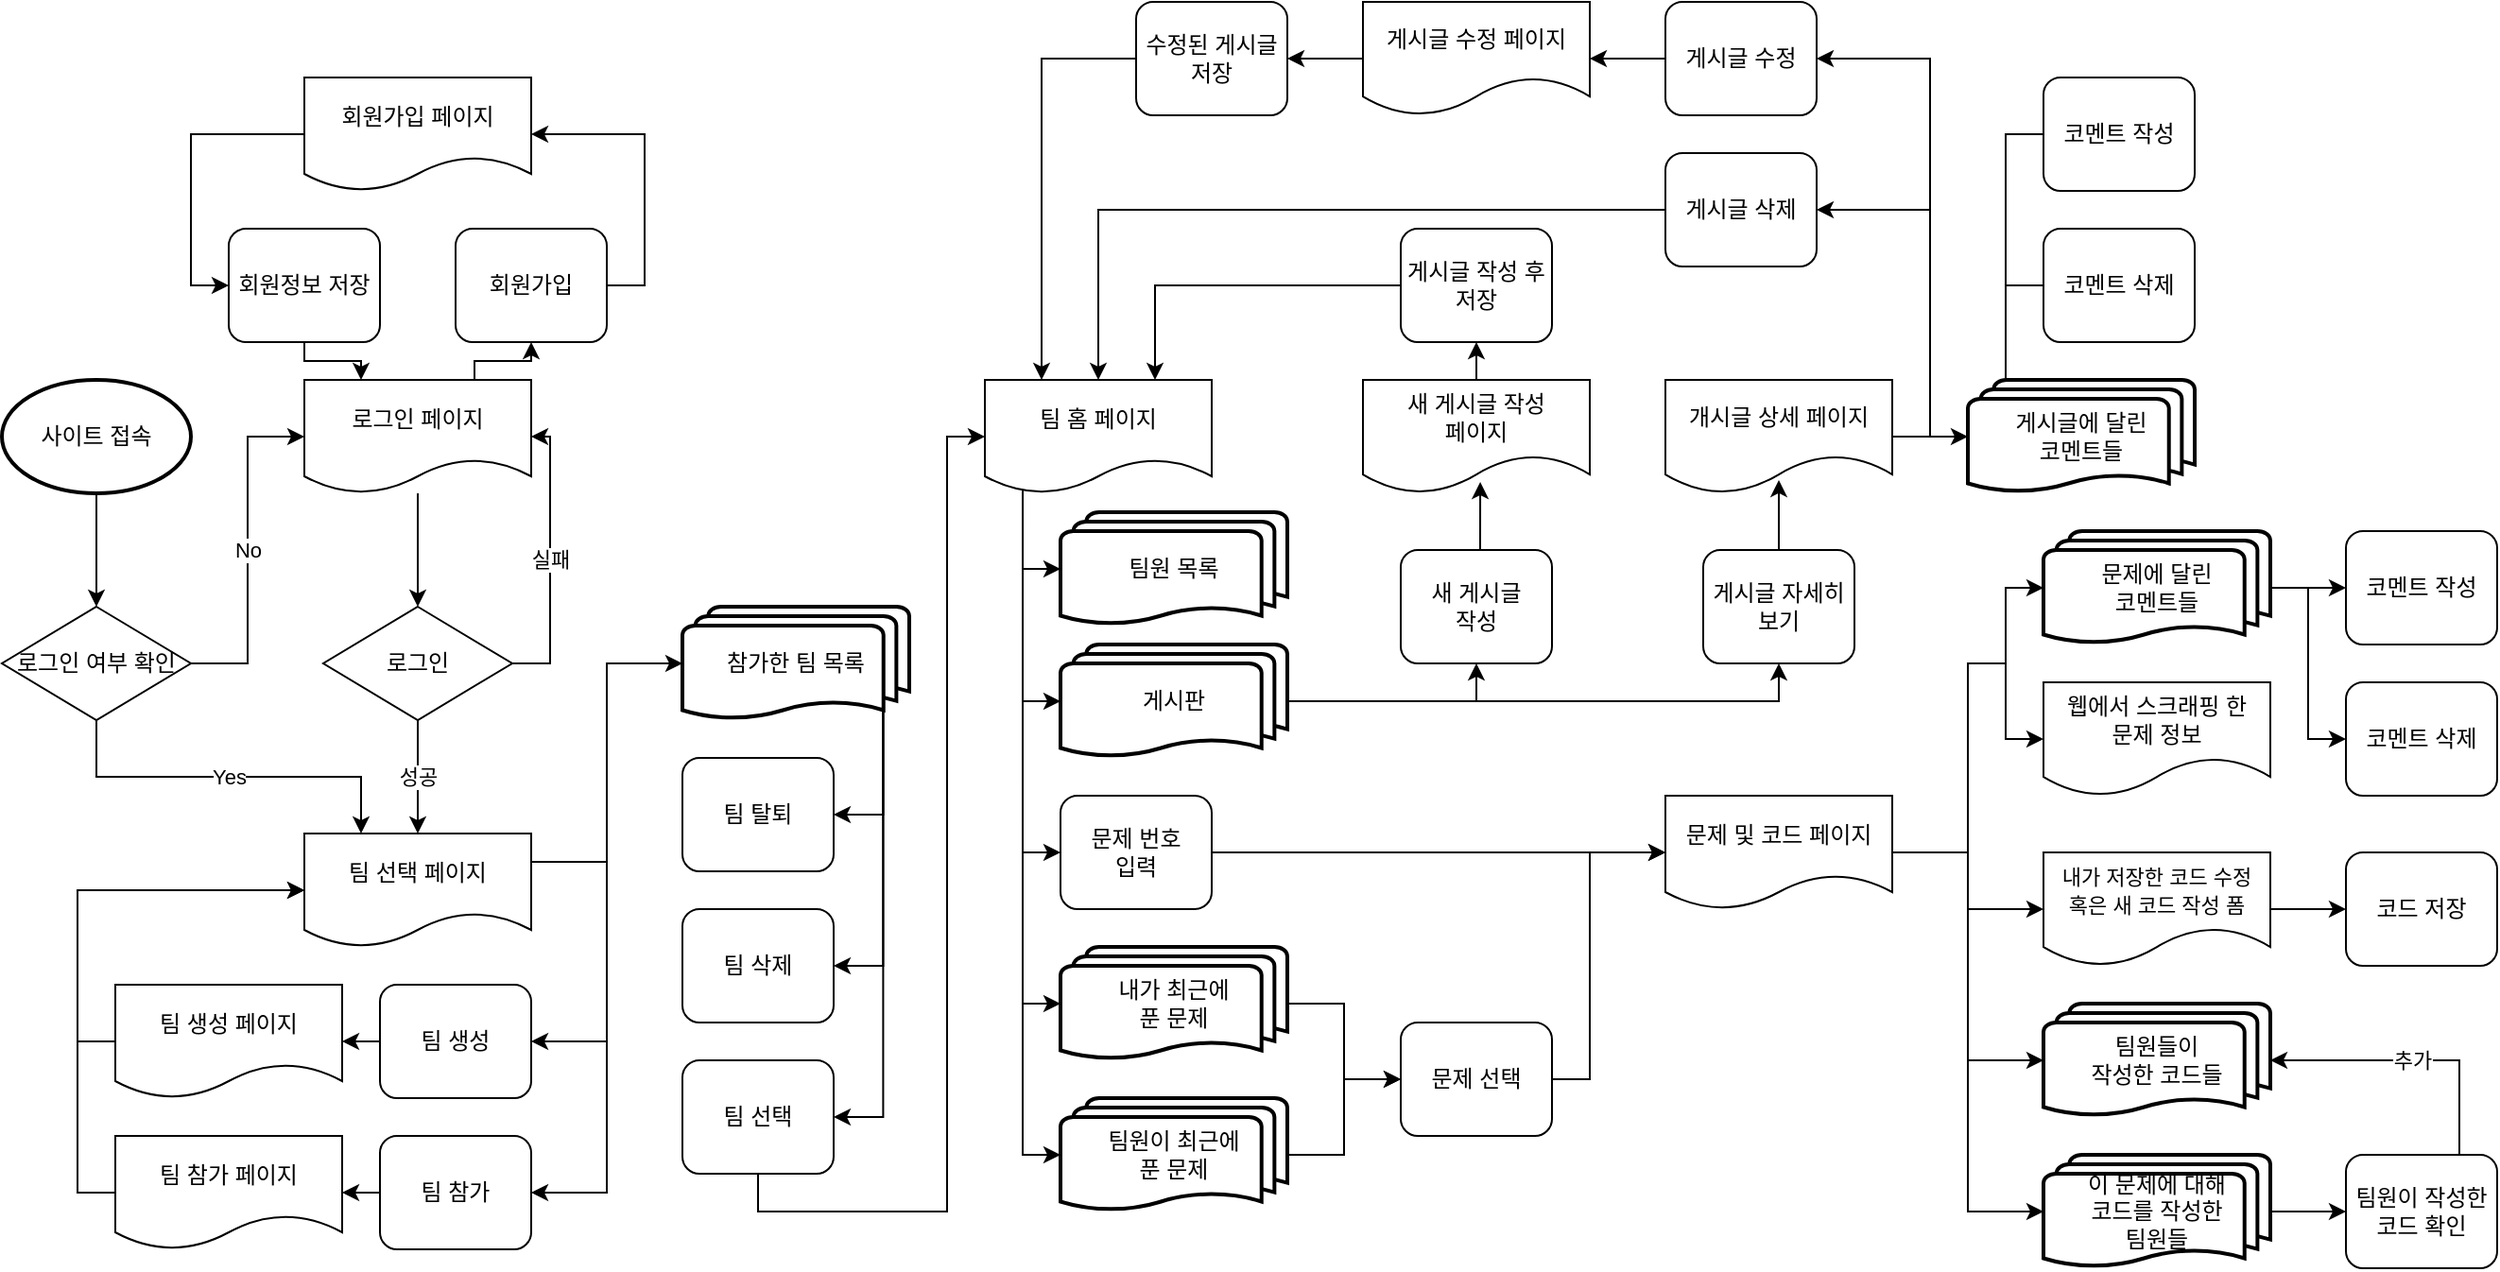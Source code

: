 <mxfile version="13.6.6" type="github">
  <diagram id="C5RBs43oDa-KdzZeNtuy" name="Page-1">
    <mxGraphModel dx="1951" dy="1170" grid="1" gridSize="10" guides="1" tooltips="1" connect="1" arrows="1" fold="1" page="1" pageScale="1" pageWidth="1654" pageHeight="2336" math="0" shadow="0">
      <root>
        <mxCell id="WIyWlLk6GJQsqaUBKTNV-0" />
        <mxCell id="WIyWlLk6GJQsqaUBKTNV-1" parent="WIyWlLk6GJQsqaUBKTNV-0" />
        <mxCell id="K8fyrSAq3BvqhwAzwWVH-3" style="edgeStyle=orthogonalEdgeStyle;rounded=0;orthogonalLoop=1;jettySize=auto;html=1;exitX=0.5;exitY=1;exitDx=0;exitDy=0;exitPerimeter=0;entryX=0.5;entryY=0;entryDx=0;entryDy=0;" edge="1" parent="WIyWlLk6GJQsqaUBKTNV-1" source="K8fyrSAq3BvqhwAzwWVH-0" target="K8fyrSAq3BvqhwAzwWVH-1">
          <mxGeometry relative="1" as="geometry" />
        </mxCell>
        <mxCell id="K8fyrSAq3BvqhwAzwWVH-0" value="사이트 접속" style="strokeWidth=2;html=1;shape=mxgraph.flowchart.start_1;whiteSpace=wrap;" vertex="1" parent="WIyWlLk6GJQsqaUBKTNV-1">
          <mxGeometry x="80" y="240" width="100" height="60" as="geometry" />
        </mxCell>
        <mxCell id="K8fyrSAq3BvqhwAzwWVH-5" value="No" style="edgeStyle=orthogonalEdgeStyle;rounded=0;orthogonalLoop=1;jettySize=auto;html=1;exitX=1;exitY=0.5;exitDx=0;exitDy=0;entryX=0;entryY=0.5;entryDx=0;entryDy=0;" edge="1" parent="WIyWlLk6GJQsqaUBKTNV-1" source="K8fyrSAq3BvqhwAzwWVH-1" target="K8fyrSAq3BvqhwAzwWVH-4">
          <mxGeometry relative="1" as="geometry" />
        </mxCell>
        <mxCell id="K8fyrSAq3BvqhwAzwWVH-11" value="Yes" style="edgeStyle=orthogonalEdgeStyle;rounded=0;orthogonalLoop=1;jettySize=auto;html=1;exitX=0.5;exitY=1;exitDx=0;exitDy=0;entryX=0.25;entryY=0;entryDx=0;entryDy=0;" edge="1" parent="WIyWlLk6GJQsqaUBKTNV-1" source="K8fyrSAq3BvqhwAzwWVH-1" target="K8fyrSAq3BvqhwAzwWVH-9">
          <mxGeometry relative="1" as="geometry" />
        </mxCell>
        <mxCell id="K8fyrSAq3BvqhwAzwWVH-1" value="로그인 여부 확인" style="rhombus;whiteSpace=wrap;html=1;" vertex="1" parent="WIyWlLk6GJQsqaUBKTNV-1">
          <mxGeometry x="80" y="360" width="100" height="60" as="geometry" />
        </mxCell>
        <mxCell id="K8fyrSAq3BvqhwAzwWVH-7" style="edgeStyle=orthogonalEdgeStyle;rounded=0;orthogonalLoop=1;jettySize=auto;html=1;entryX=0.5;entryY=0;entryDx=0;entryDy=0;" edge="1" parent="WIyWlLk6GJQsqaUBKTNV-1" source="K8fyrSAq3BvqhwAzwWVH-4" target="K8fyrSAq3BvqhwAzwWVH-6">
          <mxGeometry relative="1" as="geometry" />
        </mxCell>
        <mxCell id="K8fyrSAq3BvqhwAzwWVH-101" style="edgeStyle=orthogonalEdgeStyle;rounded=0;orthogonalLoop=1;jettySize=auto;html=1;exitX=0.75;exitY=0;exitDx=0;exitDy=0;entryX=0.5;entryY=1;entryDx=0;entryDy=0;" edge="1" parent="WIyWlLk6GJQsqaUBKTNV-1" source="K8fyrSAq3BvqhwAzwWVH-4" target="K8fyrSAq3BvqhwAzwWVH-99">
          <mxGeometry relative="1" as="geometry">
            <Array as="points">
              <mxPoint x="330" y="230" />
              <mxPoint x="360" y="230" />
            </Array>
          </mxGeometry>
        </mxCell>
        <mxCell id="K8fyrSAq3BvqhwAzwWVH-4" value="로그인 페이지" style="shape=document;whiteSpace=wrap;html=1;boundedLbl=1;" vertex="1" parent="WIyWlLk6GJQsqaUBKTNV-1">
          <mxGeometry x="240" y="240" width="120" height="60" as="geometry" />
        </mxCell>
        <mxCell id="K8fyrSAq3BvqhwAzwWVH-8" value="실패" style="edgeStyle=orthogonalEdgeStyle;rounded=0;orthogonalLoop=1;jettySize=auto;html=1;exitX=1;exitY=0.5;exitDx=0;exitDy=0;entryX=1;entryY=0.5;entryDx=0;entryDy=0;" edge="1" parent="WIyWlLk6GJQsqaUBKTNV-1" source="K8fyrSAq3BvqhwAzwWVH-6" target="K8fyrSAq3BvqhwAzwWVH-4">
          <mxGeometry relative="1" as="geometry" />
        </mxCell>
        <mxCell id="K8fyrSAq3BvqhwAzwWVH-10" value="성공" style="edgeStyle=orthogonalEdgeStyle;rounded=0;orthogonalLoop=1;jettySize=auto;html=1;exitX=0.5;exitY=1;exitDx=0;exitDy=0;entryX=0.5;entryY=0;entryDx=0;entryDy=0;" edge="1" parent="WIyWlLk6GJQsqaUBKTNV-1" source="K8fyrSAq3BvqhwAzwWVH-6" target="K8fyrSAq3BvqhwAzwWVH-9">
          <mxGeometry relative="1" as="geometry" />
        </mxCell>
        <mxCell id="K8fyrSAq3BvqhwAzwWVH-6" value="로그인" style="rhombus;whiteSpace=wrap;html=1;" vertex="1" parent="WIyWlLk6GJQsqaUBKTNV-1">
          <mxGeometry x="250" y="360" width="100" height="60" as="geometry" />
        </mxCell>
        <mxCell id="K8fyrSAq3BvqhwAzwWVH-14" style="edgeStyle=orthogonalEdgeStyle;rounded=0;orthogonalLoop=1;jettySize=auto;html=1;entryX=1;entryY=0.5;entryDx=0;entryDy=0;exitX=1;exitY=0.25;exitDx=0;exitDy=0;" edge="1" parent="WIyWlLk6GJQsqaUBKTNV-1" source="K8fyrSAq3BvqhwAzwWVH-9" target="K8fyrSAq3BvqhwAzwWVH-13">
          <mxGeometry relative="1" as="geometry">
            <Array as="points">
              <mxPoint x="400" y="495" />
              <mxPoint x="400" y="670" />
            </Array>
          </mxGeometry>
        </mxCell>
        <mxCell id="K8fyrSAq3BvqhwAzwWVH-15" style="edgeStyle=orthogonalEdgeStyle;rounded=0;orthogonalLoop=1;jettySize=auto;html=1;entryX=1;entryY=0.5;entryDx=0;entryDy=0;exitX=1;exitY=0.25;exitDx=0;exitDy=0;" edge="1" parent="WIyWlLk6GJQsqaUBKTNV-1" source="K8fyrSAq3BvqhwAzwWVH-9" target="K8fyrSAq3BvqhwAzwWVH-12">
          <mxGeometry relative="1" as="geometry">
            <Array as="points">
              <mxPoint x="400" y="495" />
              <mxPoint x="400" y="590" />
            </Array>
          </mxGeometry>
        </mxCell>
        <mxCell id="K8fyrSAq3BvqhwAzwWVH-27" style="edgeStyle=orthogonalEdgeStyle;rounded=0;orthogonalLoop=1;jettySize=auto;html=1;exitX=1;exitY=0.25;exitDx=0;exitDy=0;entryX=0;entryY=0.5;entryDx=0;entryDy=0;entryPerimeter=0;" edge="1" parent="WIyWlLk6GJQsqaUBKTNV-1" source="K8fyrSAq3BvqhwAzwWVH-9" target="K8fyrSAq3BvqhwAzwWVH-26">
          <mxGeometry relative="1" as="geometry" />
        </mxCell>
        <mxCell id="K8fyrSAq3BvqhwAzwWVH-9" value="팀 선택 페이지" style="shape=document;whiteSpace=wrap;html=1;boundedLbl=1;" vertex="1" parent="WIyWlLk6GJQsqaUBKTNV-1">
          <mxGeometry x="240" y="480" width="120" height="60" as="geometry" />
        </mxCell>
        <mxCell id="K8fyrSAq3BvqhwAzwWVH-22" style="edgeStyle=orthogonalEdgeStyle;rounded=0;orthogonalLoop=1;jettySize=auto;html=1;exitX=0;exitY=0.5;exitDx=0;exitDy=0;entryX=1;entryY=0.5;entryDx=0;entryDy=0;" edge="1" parent="WIyWlLk6GJQsqaUBKTNV-1" source="K8fyrSAq3BvqhwAzwWVH-12" target="K8fyrSAq3BvqhwAzwWVH-18">
          <mxGeometry relative="1" as="geometry" />
        </mxCell>
        <mxCell id="K8fyrSAq3BvqhwAzwWVH-12" value="팀 생성" style="rounded=1;whiteSpace=wrap;html=1;" vertex="1" parent="WIyWlLk6GJQsqaUBKTNV-1">
          <mxGeometry x="280" y="560" width="80" height="60" as="geometry" />
        </mxCell>
        <mxCell id="K8fyrSAq3BvqhwAzwWVH-23" style="edgeStyle=orthogonalEdgeStyle;rounded=0;orthogonalLoop=1;jettySize=auto;html=1;exitX=0;exitY=0.5;exitDx=0;exitDy=0;entryX=1;entryY=0.5;entryDx=0;entryDy=0;" edge="1" parent="WIyWlLk6GJQsqaUBKTNV-1" source="K8fyrSAq3BvqhwAzwWVH-13" target="K8fyrSAq3BvqhwAzwWVH-19">
          <mxGeometry relative="1" as="geometry" />
        </mxCell>
        <mxCell id="K8fyrSAq3BvqhwAzwWVH-13" value="팀 참가" style="rounded=1;whiteSpace=wrap;html=1;" vertex="1" parent="WIyWlLk6GJQsqaUBKTNV-1">
          <mxGeometry x="280" y="640" width="80" height="60" as="geometry" />
        </mxCell>
        <mxCell id="K8fyrSAq3BvqhwAzwWVH-25" style="edgeStyle=orthogonalEdgeStyle;rounded=0;orthogonalLoop=1;jettySize=auto;html=1;exitX=0;exitY=0.5;exitDx=0;exitDy=0;entryX=0;entryY=0.5;entryDx=0;entryDy=0;" edge="1" parent="WIyWlLk6GJQsqaUBKTNV-1" source="K8fyrSAq3BvqhwAzwWVH-18" target="K8fyrSAq3BvqhwAzwWVH-9">
          <mxGeometry relative="1" as="geometry" />
        </mxCell>
        <mxCell id="K8fyrSAq3BvqhwAzwWVH-18" value="팀 생성 페이지" style="shape=document;whiteSpace=wrap;html=1;boundedLbl=1;" vertex="1" parent="WIyWlLk6GJQsqaUBKTNV-1">
          <mxGeometry x="140" y="560" width="120" height="60" as="geometry" />
        </mxCell>
        <mxCell id="K8fyrSAq3BvqhwAzwWVH-24" style="edgeStyle=orthogonalEdgeStyle;rounded=0;orthogonalLoop=1;jettySize=auto;html=1;exitX=0;exitY=0.5;exitDx=0;exitDy=0;entryX=0;entryY=0.5;entryDx=0;entryDy=0;" edge="1" parent="WIyWlLk6GJQsqaUBKTNV-1" source="K8fyrSAq3BvqhwAzwWVH-19" target="K8fyrSAq3BvqhwAzwWVH-9">
          <mxGeometry relative="1" as="geometry" />
        </mxCell>
        <mxCell id="K8fyrSAq3BvqhwAzwWVH-19" value="팀 참가 페이지" style="shape=document;whiteSpace=wrap;html=1;boundedLbl=1;" vertex="1" parent="WIyWlLk6GJQsqaUBKTNV-1">
          <mxGeometry x="140" y="640" width="120" height="60" as="geometry" />
        </mxCell>
        <mxCell id="K8fyrSAq3BvqhwAzwWVH-31" style="edgeStyle=orthogonalEdgeStyle;rounded=0;orthogonalLoop=1;jettySize=auto;html=1;exitX=0.885;exitY=0.91;exitDx=0;exitDy=0;exitPerimeter=0;entryX=1;entryY=0.5;entryDx=0;entryDy=0;" edge="1" parent="WIyWlLk6GJQsqaUBKTNV-1" source="K8fyrSAq3BvqhwAzwWVH-26" target="K8fyrSAq3BvqhwAzwWVH-29">
          <mxGeometry relative="1" as="geometry" />
        </mxCell>
        <mxCell id="K8fyrSAq3BvqhwAzwWVH-32" style="edgeStyle=orthogonalEdgeStyle;rounded=0;orthogonalLoop=1;jettySize=auto;html=1;exitX=0.885;exitY=0.91;exitDx=0;exitDy=0;exitPerimeter=0;entryX=1;entryY=0.5;entryDx=0;entryDy=0;" edge="1" parent="WIyWlLk6GJQsqaUBKTNV-1" source="K8fyrSAq3BvqhwAzwWVH-26" target="K8fyrSAq3BvqhwAzwWVH-30">
          <mxGeometry relative="1" as="geometry" />
        </mxCell>
        <mxCell id="K8fyrSAq3BvqhwAzwWVH-36" style="edgeStyle=orthogonalEdgeStyle;rounded=0;orthogonalLoop=1;jettySize=auto;html=1;exitX=0.885;exitY=0.91;exitDx=0;exitDy=0;exitPerimeter=0;entryX=1;entryY=0.5;entryDx=0;entryDy=0;" edge="1" parent="WIyWlLk6GJQsqaUBKTNV-1" source="K8fyrSAq3BvqhwAzwWVH-26" target="K8fyrSAq3BvqhwAzwWVH-35">
          <mxGeometry relative="1" as="geometry" />
        </mxCell>
        <mxCell id="K8fyrSAq3BvqhwAzwWVH-26" value="참가한 팀 목록" style="strokeWidth=2;html=1;shape=mxgraph.flowchart.multi-document;whiteSpace=wrap;" vertex="1" parent="WIyWlLk6GJQsqaUBKTNV-1">
          <mxGeometry x="440" y="360" width="120" height="60" as="geometry" />
        </mxCell>
        <mxCell id="K8fyrSAq3BvqhwAzwWVH-29" value="팀 탈퇴" style="rounded=1;whiteSpace=wrap;html=1;" vertex="1" parent="WIyWlLk6GJQsqaUBKTNV-1">
          <mxGeometry x="440" y="440" width="80" height="60" as="geometry" />
        </mxCell>
        <mxCell id="K8fyrSAq3BvqhwAzwWVH-30" value="팀 삭제" style="rounded=1;whiteSpace=wrap;html=1;" vertex="1" parent="WIyWlLk6GJQsqaUBKTNV-1">
          <mxGeometry x="440" y="520" width="80" height="60" as="geometry" />
        </mxCell>
        <mxCell id="K8fyrSAq3BvqhwAzwWVH-38" style="edgeStyle=orthogonalEdgeStyle;rounded=0;orthogonalLoop=1;jettySize=auto;html=1;exitX=0.5;exitY=1;exitDx=0;exitDy=0;entryX=0;entryY=0.5;entryDx=0;entryDy=0;" edge="1" parent="WIyWlLk6GJQsqaUBKTNV-1" source="K8fyrSAq3BvqhwAzwWVH-35" target="K8fyrSAq3BvqhwAzwWVH-37">
          <mxGeometry relative="1" as="geometry">
            <mxPoint x="580" y="440" as="targetPoint" />
            <Array as="points">
              <mxPoint x="480" y="680" />
              <mxPoint x="580" y="680" />
              <mxPoint x="580" y="270" />
            </Array>
          </mxGeometry>
        </mxCell>
        <mxCell id="K8fyrSAq3BvqhwAzwWVH-35" value="팀 선택" style="rounded=1;whiteSpace=wrap;html=1;" vertex="1" parent="WIyWlLk6GJQsqaUBKTNV-1">
          <mxGeometry x="440" y="600" width="80" height="60" as="geometry" />
        </mxCell>
        <mxCell id="K8fyrSAq3BvqhwAzwWVH-42" style="edgeStyle=orthogonalEdgeStyle;rounded=0;orthogonalLoop=1;jettySize=auto;html=1;entryX=0;entryY=0.5;entryDx=0;entryDy=0;entryPerimeter=0;" edge="1" parent="WIyWlLk6GJQsqaUBKTNV-1" target="K8fyrSAq3BvqhwAzwWVH-41">
          <mxGeometry relative="1" as="geometry">
            <mxPoint x="626" y="660" as="targetPoint" />
            <mxPoint x="619" y="297" as="sourcePoint" />
            <Array as="points">
              <mxPoint x="620" y="297" />
              <mxPoint x="620" y="650" />
            </Array>
          </mxGeometry>
        </mxCell>
        <mxCell id="K8fyrSAq3BvqhwAzwWVH-46" style="edgeStyle=orthogonalEdgeStyle;rounded=0;orthogonalLoop=1;jettySize=auto;html=1;entryX=0;entryY=0.5;entryDx=0;entryDy=0;entryPerimeter=0;exitX=0.167;exitY=0.967;exitDx=0;exitDy=0;exitPerimeter=0;" edge="1" parent="WIyWlLk6GJQsqaUBKTNV-1" source="K8fyrSAq3BvqhwAzwWVH-37" target="K8fyrSAq3BvqhwAzwWVH-40">
          <mxGeometry relative="1" as="geometry" />
        </mxCell>
        <mxCell id="K8fyrSAq3BvqhwAzwWVH-47" style="edgeStyle=orthogonalEdgeStyle;rounded=0;orthogonalLoop=1;jettySize=auto;html=1;entryX=0;entryY=0.5;entryDx=0;entryDy=0;entryPerimeter=0;" edge="1" parent="WIyWlLk6GJQsqaUBKTNV-1" source="K8fyrSAq3BvqhwAzwWVH-37" target="K8fyrSAq3BvqhwAzwWVH-39">
          <mxGeometry relative="1" as="geometry">
            <Array as="points">
              <mxPoint x="620" y="410" />
            </Array>
          </mxGeometry>
        </mxCell>
        <mxCell id="K8fyrSAq3BvqhwAzwWVH-50" style="edgeStyle=orthogonalEdgeStyle;rounded=0;orthogonalLoop=1;jettySize=auto;html=1;entryX=0;entryY=0.5;entryDx=0;entryDy=0;" edge="1" parent="WIyWlLk6GJQsqaUBKTNV-1" source="K8fyrSAq3BvqhwAzwWVH-37" target="K8fyrSAq3BvqhwAzwWVH-49">
          <mxGeometry relative="1" as="geometry">
            <Array as="points">
              <mxPoint x="620" y="490" />
            </Array>
          </mxGeometry>
        </mxCell>
        <mxCell id="K8fyrSAq3BvqhwAzwWVH-108" style="edgeStyle=orthogonalEdgeStyle;rounded=0;orthogonalLoop=1;jettySize=auto;html=1;entryX=0;entryY=0.5;entryDx=0;entryDy=0;entryPerimeter=0;" edge="1" parent="WIyWlLk6GJQsqaUBKTNV-1" source="K8fyrSAq3BvqhwAzwWVH-37" target="K8fyrSAq3BvqhwAzwWVH-107">
          <mxGeometry relative="1" as="geometry">
            <Array as="points">
              <mxPoint x="620" y="340" />
            </Array>
          </mxGeometry>
        </mxCell>
        <mxCell id="K8fyrSAq3BvqhwAzwWVH-37" value="팀 홈 페이지" style="shape=document;whiteSpace=wrap;html=1;boundedLbl=1;" vertex="1" parent="WIyWlLk6GJQsqaUBKTNV-1">
          <mxGeometry x="600" y="240" width="120" height="60" as="geometry" />
        </mxCell>
        <mxCell id="K8fyrSAq3BvqhwAzwWVH-64" style="edgeStyle=orthogonalEdgeStyle;rounded=0;orthogonalLoop=1;jettySize=auto;html=1;entryX=0.5;entryY=1;entryDx=0;entryDy=0;" edge="1" parent="WIyWlLk6GJQsqaUBKTNV-1" source="K8fyrSAq3BvqhwAzwWVH-39" target="K8fyrSAq3BvqhwAzwWVH-59">
          <mxGeometry relative="1" as="geometry" />
        </mxCell>
        <mxCell id="K8fyrSAq3BvqhwAzwWVH-65" style="edgeStyle=orthogonalEdgeStyle;rounded=0;orthogonalLoop=1;jettySize=auto;html=1;entryX=0.5;entryY=1;entryDx=0;entryDy=0;" edge="1" parent="WIyWlLk6GJQsqaUBKTNV-1" source="K8fyrSAq3BvqhwAzwWVH-39" target="K8fyrSAq3BvqhwAzwWVH-58">
          <mxGeometry relative="1" as="geometry" />
        </mxCell>
        <mxCell id="K8fyrSAq3BvqhwAzwWVH-39" value="게시판" style="strokeWidth=2;html=1;shape=mxgraph.flowchart.multi-document;whiteSpace=wrap;" vertex="1" parent="WIyWlLk6GJQsqaUBKTNV-1">
          <mxGeometry x="640" y="380" width="120" height="60" as="geometry" />
        </mxCell>
        <mxCell id="K8fyrSAq3BvqhwAzwWVH-52" style="edgeStyle=orthogonalEdgeStyle;rounded=0;orthogonalLoop=1;jettySize=auto;html=1;exitX=1;exitY=0.5;exitDx=0;exitDy=0;exitPerimeter=0;entryX=0;entryY=0.5;entryDx=0;entryDy=0;" edge="1" parent="WIyWlLk6GJQsqaUBKTNV-1" source="K8fyrSAq3BvqhwAzwWVH-40" target="K8fyrSAq3BvqhwAzwWVH-51">
          <mxGeometry relative="1" as="geometry" />
        </mxCell>
        <mxCell id="K8fyrSAq3BvqhwAzwWVH-40" value="내가 최근에&lt;br&gt;푼 문제" style="strokeWidth=2;html=1;shape=mxgraph.flowchart.multi-document;whiteSpace=wrap;" vertex="1" parent="WIyWlLk6GJQsqaUBKTNV-1">
          <mxGeometry x="640" y="540" width="120" height="60" as="geometry" />
        </mxCell>
        <mxCell id="K8fyrSAq3BvqhwAzwWVH-53" style="edgeStyle=orthogonalEdgeStyle;rounded=0;orthogonalLoop=1;jettySize=auto;html=1;exitX=1;exitY=0.5;exitDx=0;exitDy=0;exitPerimeter=0;entryX=0;entryY=0.5;entryDx=0;entryDy=0;" edge="1" parent="WIyWlLk6GJQsqaUBKTNV-1" source="K8fyrSAq3BvqhwAzwWVH-41" target="K8fyrSAq3BvqhwAzwWVH-51">
          <mxGeometry relative="1" as="geometry" />
        </mxCell>
        <mxCell id="K8fyrSAq3BvqhwAzwWVH-41" value="팀원이 최근에&lt;br&gt;푼 문제" style="strokeWidth=2;html=1;shape=mxgraph.flowchart.multi-document;whiteSpace=wrap;" vertex="1" parent="WIyWlLk6GJQsqaUBKTNV-1">
          <mxGeometry x="640" y="620" width="120" height="60" as="geometry" />
        </mxCell>
        <mxCell id="K8fyrSAq3BvqhwAzwWVH-56" style="edgeStyle=orthogonalEdgeStyle;rounded=0;orthogonalLoop=1;jettySize=auto;html=1;entryX=0;entryY=0.5;entryDx=0;entryDy=0;" edge="1" parent="WIyWlLk6GJQsqaUBKTNV-1" source="K8fyrSAq3BvqhwAzwWVH-49" target="K8fyrSAq3BvqhwAzwWVH-55">
          <mxGeometry relative="1" as="geometry">
            <Array as="points">
              <mxPoint x="940" y="490" />
              <mxPoint x="940" y="490" />
            </Array>
          </mxGeometry>
        </mxCell>
        <mxCell id="K8fyrSAq3BvqhwAzwWVH-49" value="문제 번호&lt;br&gt;입력" style="rounded=1;whiteSpace=wrap;html=1;" vertex="1" parent="WIyWlLk6GJQsqaUBKTNV-1">
          <mxGeometry x="640" y="460" width="80" height="60" as="geometry" />
        </mxCell>
        <mxCell id="K8fyrSAq3BvqhwAzwWVH-57" style="edgeStyle=orthogonalEdgeStyle;rounded=0;orthogonalLoop=1;jettySize=auto;html=1;exitX=1;exitY=0.5;exitDx=0;exitDy=0;entryX=0;entryY=0.5;entryDx=0;entryDy=0;" edge="1" parent="WIyWlLk6GJQsqaUBKTNV-1" source="K8fyrSAq3BvqhwAzwWVH-51" target="K8fyrSAq3BvqhwAzwWVH-55">
          <mxGeometry relative="1" as="geometry">
            <Array as="points">
              <mxPoint x="920" y="610" />
              <mxPoint x="920" y="490" />
            </Array>
          </mxGeometry>
        </mxCell>
        <mxCell id="K8fyrSAq3BvqhwAzwWVH-51" value="문제 선택" style="rounded=1;whiteSpace=wrap;html=1;" vertex="1" parent="WIyWlLk6GJQsqaUBKTNV-1">
          <mxGeometry x="820" y="580" width="80" height="60" as="geometry" />
        </mxCell>
        <mxCell id="K8fyrSAq3BvqhwAzwWVH-123" style="edgeStyle=orthogonalEdgeStyle;rounded=0;orthogonalLoop=1;jettySize=auto;html=1;entryX=0;entryY=0.5;entryDx=0;entryDy=0;" edge="1" parent="WIyWlLk6GJQsqaUBKTNV-1" source="K8fyrSAq3BvqhwAzwWVH-55" target="K8fyrSAq3BvqhwAzwWVH-97">
          <mxGeometry relative="1" as="geometry" />
        </mxCell>
        <mxCell id="K8fyrSAq3BvqhwAzwWVH-124" style="edgeStyle=orthogonalEdgeStyle;rounded=0;orthogonalLoop=1;jettySize=auto;html=1;entryX=0;entryY=0.5;entryDx=0;entryDy=0;" edge="1" parent="WIyWlLk6GJQsqaUBKTNV-1" source="K8fyrSAq3BvqhwAzwWVH-55" target="K8fyrSAq3BvqhwAzwWVH-82">
          <mxGeometry relative="1" as="geometry">
            <Array as="points">
              <mxPoint x="1120" y="490" />
              <mxPoint x="1120" y="390" />
              <mxPoint x="1140" y="390" />
              <mxPoint x="1140" y="430" />
            </Array>
          </mxGeometry>
        </mxCell>
        <mxCell id="K8fyrSAq3BvqhwAzwWVH-125" style="edgeStyle=orthogonalEdgeStyle;rounded=0;orthogonalLoop=1;jettySize=auto;html=1;entryX=0;entryY=0.5;entryDx=0;entryDy=0;entryPerimeter=0;" edge="1" parent="WIyWlLk6GJQsqaUBKTNV-1" source="K8fyrSAq3BvqhwAzwWVH-55" target="K8fyrSAq3BvqhwAzwWVH-120">
          <mxGeometry relative="1" as="geometry" />
        </mxCell>
        <mxCell id="K8fyrSAq3BvqhwAzwWVH-126" style="edgeStyle=orthogonalEdgeStyle;rounded=0;orthogonalLoop=1;jettySize=auto;html=1;entryX=0;entryY=0.5;entryDx=0;entryDy=0;entryPerimeter=0;" edge="1" parent="WIyWlLk6GJQsqaUBKTNV-1" source="K8fyrSAq3BvqhwAzwWVH-55" target="K8fyrSAq3BvqhwAzwWVH-109">
          <mxGeometry relative="1" as="geometry" />
        </mxCell>
        <mxCell id="K8fyrSAq3BvqhwAzwWVH-134" style="edgeStyle=orthogonalEdgeStyle;rounded=0;orthogonalLoop=1;jettySize=auto;html=1;exitX=1;exitY=0.5;exitDx=0;exitDy=0;entryX=0;entryY=0.5;entryDx=0;entryDy=0;entryPerimeter=0;" edge="1" parent="WIyWlLk6GJQsqaUBKTNV-1" source="K8fyrSAq3BvqhwAzwWVH-55" target="K8fyrSAq3BvqhwAzwWVH-128">
          <mxGeometry relative="1" as="geometry">
            <Array as="points">
              <mxPoint x="1120" y="490" />
              <mxPoint x="1120" y="390" />
              <mxPoint x="1140" y="390" />
              <mxPoint x="1140" y="350" />
            </Array>
          </mxGeometry>
        </mxCell>
        <mxCell id="K8fyrSAq3BvqhwAzwWVH-55" value="문제 및 코드 페이지" style="shape=document;whiteSpace=wrap;html=1;boundedLbl=1;" vertex="1" parent="WIyWlLk6GJQsqaUBKTNV-1">
          <mxGeometry x="960" y="460" width="120" height="60" as="geometry" />
        </mxCell>
        <mxCell id="K8fyrSAq3BvqhwAzwWVH-66" style="edgeStyle=orthogonalEdgeStyle;rounded=0;orthogonalLoop=1;jettySize=auto;html=1;exitX=0.5;exitY=0;exitDx=0;exitDy=0;entryX=0.517;entryY=0.9;entryDx=0;entryDy=0;entryPerimeter=0;" edge="1" parent="WIyWlLk6GJQsqaUBKTNV-1" source="K8fyrSAq3BvqhwAzwWVH-58" target="K8fyrSAq3BvqhwAzwWVH-63">
          <mxGeometry relative="1" as="geometry" />
        </mxCell>
        <mxCell id="K8fyrSAq3BvqhwAzwWVH-58" value="새 게시글&lt;br&gt;작성" style="rounded=1;whiteSpace=wrap;html=1;" vertex="1" parent="WIyWlLk6GJQsqaUBKTNV-1">
          <mxGeometry x="820" y="330" width="80" height="60" as="geometry" />
        </mxCell>
        <mxCell id="K8fyrSAq3BvqhwAzwWVH-67" style="edgeStyle=orthogonalEdgeStyle;rounded=0;orthogonalLoop=1;jettySize=auto;html=1;exitX=0.5;exitY=0;exitDx=0;exitDy=0;entryX=0.5;entryY=0.883;entryDx=0;entryDy=0;entryPerimeter=0;" edge="1" parent="WIyWlLk6GJQsqaUBKTNV-1" source="K8fyrSAq3BvqhwAzwWVH-59" target="K8fyrSAq3BvqhwAzwWVH-62">
          <mxGeometry relative="1" as="geometry" />
        </mxCell>
        <mxCell id="K8fyrSAq3BvqhwAzwWVH-59" value="게시글 자세히 보기" style="rounded=1;whiteSpace=wrap;html=1;" vertex="1" parent="WIyWlLk6GJQsqaUBKTNV-1">
          <mxGeometry x="980" y="330" width="80" height="60" as="geometry" />
        </mxCell>
        <mxCell id="K8fyrSAq3BvqhwAzwWVH-76" style="edgeStyle=orthogonalEdgeStyle;rounded=0;orthogonalLoop=1;jettySize=auto;html=1;entryX=1;entryY=0.5;entryDx=0;entryDy=0;" edge="1" parent="WIyWlLk6GJQsqaUBKTNV-1" source="K8fyrSAq3BvqhwAzwWVH-60" target="K8fyrSAq3BvqhwAzwWVH-75">
          <mxGeometry relative="1" as="geometry" />
        </mxCell>
        <mxCell id="K8fyrSAq3BvqhwAzwWVH-60" value="게시글 수정" style="rounded=1;whiteSpace=wrap;html=1;" vertex="1" parent="WIyWlLk6GJQsqaUBKTNV-1">
          <mxGeometry x="960" y="40" width="80" height="60" as="geometry" />
        </mxCell>
        <mxCell id="K8fyrSAq3BvqhwAzwWVH-73" style="edgeStyle=orthogonalEdgeStyle;rounded=0;orthogonalLoop=1;jettySize=auto;html=1;exitX=0;exitY=0.5;exitDx=0;exitDy=0;entryX=0.5;entryY=0;entryDx=0;entryDy=0;" edge="1" parent="WIyWlLk6GJQsqaUBKTNV-1" source="K8fyrSAq3BvqhwAzwWVH-61" target="K8fyrSAq3BvqhwAzwWVH-37">
          <mxGeometry relative="1" as="geometry" />
        </mxCell>
        <mxCell id="K8fyrSAq3BvqhwAzwWVH-61" value="게시글 삭제" style="rounded=1;whiteSpace=wrap;html=1;" vertex="1" parent="WIyWlLk6GJQsqaUBKTNV-1">
          <mxGeometry x="960" y="120" width="80" height="60" as="geometry" />
        </mxCell>
        <mxCell id="K8fyrSAq3BvqhwAzwWVH-72" style="edgeStyle=orthogonalEdgeStyle;rounded=0;orthogonalLoop=1;jettySize=auto;html=1;exitX=1;exitY=0.5;exitDx=0;exitDy=0;entryX=1;entryY=0.5;entryDx=0;entryDy=0;" edge="1" parent="WIyWlLk6GJQsqaUBKTNV-1" source="K8fyrSAq3BvqhwAzwWVH-62" target="K8fyrSAq3BvqhwAzwWVH-60">
          <mxGeometry relative="1" as="geometry">
            <Array as="points">
              <mxPoint x="1100" y="270" />
              <mxPoint x="1100" y="70" />
            </Array>
          </mxGeometry>
        </mxCell>
        <mxCell id="K8fyrSAq3BvqhwAzwWVH-138" style="edgeStyle=orthogonalEdgeStyle;rounded=0;orthogonalLoop=1;jettySize=auto;html=1;entryX=0;entryY=0.5;entryDx=0;entryDy=0;entryPerimeter=0;" edge="1" parent="WIyWlLk6GJQsqaUBKTNV-1" source="K8fyrSAq3BvqhwAzwWVH-62" target="K8fyrSAq3BvqhwAzwWVH-87">
          <mxGeometry relative="1" as="geometry" />
        </mxCell>
        <mxCell id="K8fyrSAq3BvqhwAzwWVH-139" style="edgeStyle=orthogonalEdgeStyle;rounded=0;orthogonalLoop=1;jettySize=auto;html=1;exitX=1;exitY=0.5;exitDx=0;exitDy=0;entryX=1;entryY=0.5;entryDx=0;entryDy=0;" edge="1" parent="WIyWlLk6GJQsqaUBKTNV-1" source="K8fyrSAq3BvqhwAzwWVH-62" target="K8fyrSAq3BvqhwAzwWVH-61">
          <mxGeometry relative="1" as="geometry" />
        </mxCell>
        <mxCell id="K8fyrSAq3BvqhwAzwWVH-62" value="개시글 상세 페이지" style="shape=document;whiteSpace=wrap;html=1;boundedLbl=1;size=0.333;" vertex="1" parent="WIyWlLk6GJQsqaUBKTNV-1">
          <mxGeometry x="960" y="240" width="120" height="60" as="geometry" />
        </mxCell>
        <mxCell id="K8fyrSAq3BvqhwAzwWVH-69" style="edgeStyle=orthogonalEdgeStyle;rounded=0;orthogonalLoop=1;jettySize=auto;html=1;exitX=0.5;exitY=0;exitDx=0;exitDy=0;entryX=0.5;entryY=1;entryDx=0;entryDy=0;" edge="1" parent="WIyWlLk6GJQsqaUBKTNV-1" source="K8fyrSAq3BvqhwAzwWVH-63" target="K8fyrSAq3BvqhwAzwWVH-68">
          <mxGeometry relative="1" as="geometry" />
        </mxCell>
        <mxCell id="K8fyrSAq3BvqhwAzwWVH-63" value="새 게시글 작성&lt;br&gt;페이지" style="shape=document;whiteSpace=wrap;html=1;boundedLbl=1;size=0.333;" vertex="1" parent="WIyWlLk6GJQsqaUBKTNV-1">
          <mxGeometry x="800" y="240" width="120" height="60" as="geometry" />
        </mxCell>
        <mxCell id="K8fyrSAq3BvqhwAzwWVH-70" style="edgeStyle=orthogonalEdgeStyle;rounded=0;orthogonalLoop=1;jettySize=auto;html=1;exitX=0;exitY=0.5;exitDx=0;exitDy=0;entryX=0.75;entryY=0;entryDx=0;entryDy=0;" edge="1" parent="WIyWlLk6GJQsqaUBKTNV-1" source="K8fyrSAq3BvqhwAzwWVH-68" target="K8fyrSAq3BvqhwAzwWVH-37">
          <mxGeometry relative="1" as="geometry" />
        </mxCell>
        <mxCell id="K8fyrSAq3BvqhwAzwWVH-68" value="게시글 작성 후 저장" style="rounded=1;whiteSpace=wrap;html=1;" vertex="1" parent="WIyWlLk6GJQsqaUBKTNV-1">
          <mxGeometry x="820" y="160" width="80" height="60" as="geometry" />
        </mxCell>
        <mxCell id="K8fyrSAq3BvqhwAzwWVH-78" style="edgeStyle=orthogonalEdgeStyle;rounded=0;orthogonalLoop=1;jettySize=auto;html=1;entryX=1;entryY=0.5;entryDx=0;entryDy=0;" edge="1" parent="WIyWlLk6GJQsqaUBKTNV-1" source="K8fyrSAq3BvqhwAzwWVH-75" target="K8fyrSAq3BvqhwAzwWVH-77">
          <mxGeometry relative="1" as="geometry" />
        </mxCell>
        <mxCell id="K8fyrSAq3BvqhwAzwWVH-75" value="게시글 수정 페이지" style="shape=document;whiteSpace=wrap;html=1;boundedLbl=1;size=0.333;" vertex="1" parent="WIyWlLk6GJQsqaUBKTNV-1">
          <mxGeometry x="800" y="40" width="120" height="60" as="geometry" />
        </mxCell>
        <mxCell id="K8fyrSAq3BvqhwAzwWVH-80" style="edgeStyle=orthogonalEdgeStyle;rounded=0;orthogonalLoop=1;jettySize=auto;html=1;exitX=0;exitY=0.5;exitDx=0;exitDy=0;entryX=0.25;entryY=0;entryDx=0;entryDy=0;" edge="1" parent="WIyWlLk6GJQsqaUBKTNV-1" source="K8fyrSAq3BvqhwAzwWVH-77" target="K8fyrSAq3BvqhwAzwWVH-37">
          <mxGeometry relative="1" as="geometry" />
        </mxCell>
        <mxCell id="K8fyrSAq3BvqhwAzwWVH-77" value="수정된 게시글 저장" style="rounded=1;whiteSpace=wrap;html=1;" vertex="1" parent="WIyWlLk6GJQsqaUBKTNV-1">
          <mxGeometry x="680" y="40" width="80" height="60" as="geometry" />
        </mxCell>
        <mxCell id="K8fyrSAq3BvqhwAzwWVH-82" value="웹에서 스크래핑 한&lt;br&gt;문제 정보" style="shape=document;whiteSpace=wrap;html=1;boundedLbl=1;size=0.333;" vertex="1" parent="WIyWlLk6GJQsqaUBKTNV-1">
          <mxGeometry x="1160" y="400" width="120" height="60" as="geometry" />
        </mxCell>
        <mxCell id="K8fyrSAq3BvqhwAzwWVH-91" style="edgeStyle=orthogonalEdgeStyle;rounded=0;orthogonalLoop=1;jettySize=auto;html=1;entryX=1;entryY=0.5;entryDx=0;entryDy=0;" edge="1" parent="WIyWlLk6GJQsqaUBKTNV-1" target="K8fyrSAq3BvqhwAzwWVH-89">
          <mxGeometry relative="1" as="geometry">
            <mxPoint x="1140" y="240" as="sourcePoint" />
            <Array as="points">
              <mxPoint x="1140" y="190" />
            </Array>
          </mxGeometry>
        </mxCell>
        <mxCell id="K8fyrSAq3BvqhwAzwWVH-92" style="edgeStyle=orthogonalEdgeStyle;rounded=0;orthogonalLoop=1;jettySize=auto;html=1;entryX=1;entryY=0.5;entryDx=0;entryDy=0;" edge="1" parent="WIyWlLk6GJQsqaUBKTNV-1" target="K8fyrSAq3BvqhwAzwWVH-90">
          <mxGeometry relative="1" as="geometry">
            <mxPoint x="1140" y="240" as="sourcePoint" />
            <Array as="points">
              <mxPoint x="1140" y="110" />
            </Array>
          </mxGeometry>
        </mxCell>
        <mxCell id="K8fyrSAq3BvqhwAzwWVH-87" value="게시글에 달린&lt;br&gt;코멘트들" style="strokeWidth=2;html=1;shape=mxgraph.flowchart.multi-document;whiteSpace=wrap;" vertex="1" parent="WIyWlLk6GJQsqaUBKTNV-1">
          <mxGeometry x="1120" y="240" width="120" height="60" as="geometry" />
        </mxCell>
        <mxCell id="K8fyrSAq3BvqhwAzwWVH-89" value="코멘트 삭제" style="rounded=1;whiteSpace=wrap;html=1;" vertex="1" parent="WIyWlLk6GJQsqaUBKTNV-1">
          <mxGeometry x="1160" y="160" width="80" height="60" as="geometry" />
        </mxCell>
        <mxCell id="K8fyrSAq3BvqhwAzwWVH-90" value="코멘트 작성" style="rounded=1;whiteSpace=wrap;html=1;" vertex="1" parent="WIyWlLk6GJQsqaUBKTNV-1">
          <mxGeometry x="1160" y="80" width="80" height="60" as="geometry" />
        </mxCell>
        <mxCell id="K8fyrSAq3BvqhwAzwWVH-121" style="edgeStyle=orthogonalEdgeStyle;rounded=0;orthogonalLoop=1;jettySize=auto;html=1;entryX=0;entryY=0.5;entryDx=0;entryDy=0;" edge="1" parent="WIyWlLk6GJQsqaUBKTNV-1" source="K8fyrSAq3BvqhwAzwWVH-97" target="K8fyrSAq3BvqhwAzwWVH-113">
          <mxGeometry relative="1" as="geometry" />
        </mxCell>
        <mxCell id="K8fyrSAq3BvqhwAzwWVH-97" value="&lt;font style=&quot;font-size: 11px&quot;&gt;내가 저장한 코드 수정&lt;br&gt;혹은 새 코드 작성 폼&lt;/font&gt;" style="shape=document;whiteSpace=wrap;html=1;boundedLbl=1;size=0.333;" vertex="1" parent="WIyWlLk6GJQsqaUBKTNV-1">
          <mxGeometry x="1160" y="490" width="120" height="60" as="geometry" />
        </mxCell>
        <mxCell id="K8fyrSAq3BvqhwAzwWVH-105" style="edgeStyle=orthogonalEdgeStyle;rounded=0;orthogonalLoop=1;jettySize=auto;html=1;exitX=0;exitY=0.5;exitDx=0;exitDy=0;entryX=0;entryY=0.5;entryDx=0;entryDy=0;" edge="1" parent="WIyWlLk6GJQsqaUBKTNV-1" source="K8fyrSAq3BvqhwAzwWVH-98" target="K8fyrSAq3BvqhwAzwWVH-100">
          <mxGeometry relative="1" as="geometry" />
        </mxCell>
        <mxCell id="K8fyrSAq3BvqhwAzwWVH-98" value="회원가입 페이지" style="shape=document;whiteSpace=wrap;html=1;boundedLbl=1;" vertex="1" parent="WIyWlLk6GJQsqaUBKTNV-1">
          <mxGeometry x="240" y="80" width="120" height="60" as="geometry" />
        </mxCell>
        <mxCell id="K8fyrSAq3BvqhwAzwWVH-104" style="edgeStyle=orthogonalEdgeStyle;rounded=0;orthogonalLoop=1;jettySize=auto;html=1;exitX=1;exitY=0.5;exitDx=0;exitDy=0;entryX=1;entryY=0.5;entryDx=0;entryDy=0;" edge="1" parent="WIyWlLk6GJQsqaUBKTNV-1" source="K8fyrSAq3BvqhwAzwWVH-99" target="K8fyrSAq3BvqhwAzwWVH-98">
          <mxGeometry relative="1" as="geometry" />
        </mxCell>
        <mxCell id="K8fyrSAq3BvqhwAzwWVH-99" value="회원가입" style="rounded=1;whiteSpace=wrap;html=1;" vertex="1" parent="WIyWlLk6GJQsqaUBKTNV-1">
          <mxGeometry x="320" y="160" width="80" height="60" as="geometry" />
        </mxCell>
        <mxCell id="K8fyrSAq3BvqhwAzwWVH-106" style="edgeStyle=orthogonalEdgeStyle;rounded=0;orthogonalLoop=1;jettySize=auto;html=1;exitX=0.5;exitY=1;exitDx=0;exitDy=0;entryX=0.25;entryY=0;entryDx=0;entryDy=0;" edge="1" parent="WIyWlLk6GJQsqaUBKTNV-1" source="K8fyrSAq3BvqhwAzwWVH-100" target="K8fyrSAq3BvqhwAzwWVH-4">
          <mxGeometry relative="1" as="geometry">
            <Array as="points">
              <mxPoint x="240" y="230" />
              <mxPoint x="270" y="230" />
            </Array>
          </mxGeometry>
        </mxCell>
        <mxCell id="K8fyrSAq3BvqhwAzwWVH-100" value="회원정보 저장" style="rounded=1;whiteSpace=wrap;html=1;" vertex="1" parent="WIyWlLk6GJQsqaUBKTNV-1">
          <mxGeometry x="200" y="160" width="80" height="60" as="geometry" />
        </mxCell>
        <mxCell id="K8fyrSAq3BvqhwAzwWVH-107" value="팀원 목록" style="strokeWidth=2;html=1;shape=mxgraph.flowchart.multi-document;whiteSpace=wrap;" vertex="1" parent="WIyWlLk6GJQsqaUBKTNV-1">
          <mxGeometry x="640" y="310" width="120" height="60" as="geometry" />
        </mxCell>
        <mxCell id="K8fyrSAq3BvqhwAzwWVH-122" style="edgeStyle=orthogonalEdgeStyle;rounded=0;orthogonalLoop=1;jettySize=auto;html=1;" edge="1" parent="WIyWlLk6GJQsqaUBKTNV-1" source="K8fyrSAq3BvqhwAzwWVH-109" target="K8fyrSAq3BvqhwAzwWVH-115">
          <mxGeometry relative="1" as="geometry" />
        </mxCell>
        <mxCell id="K8fyrSAq3BvqhwAzwWVH-109" value="이 문제에 대해&lt;br&gt;코드를 작성한 &lt;br&gt;팀원들" style="strokeWidth=2;html=1;shape=mxgraph.flowchart.multi-document;whiteSpace=wrap;" vertex="1" parent="WIyWlLk6GJQsqaUBKTNV-1">
          <mxGeometry x="1160" y="650" width="120" height="60" as="geometry" />
        </mxCell>
        <mxCell id="K8fyrSAq3BvqhwAzwWVH-113" value="코드 저장" style="rounded=1;whiteSpace=wrap;html=1;" vertex="1" parent="WIyWlLk6GJQsqaUBKTNV-1">
          <mxGeometry x="1320" y="490" width="80" height="60" as="geometry" />
        </mxCell>
        <mxCell id="K8fyrSAq3BvqhwAzwWVH-127" value="추가" style="edgeStyle=orthogonalEdgeStyle;rounded=0;orthogonalLoop=1;jettySize=auto;html=1;entryX=1;entryY=0.5;entryDx=0;entryDy=0;entryPerimeter=0;" edge="1" parent="WIyWlLk6GJQsqaUBKTNV-1" source="K8fyrSAq3BvqhwAzwWVH-115" target="K8fyrSAq3BvqhwAzwWVH-120">
          <mxGeometry relative="1" as="geometry">
            <Array as="points">
              <mxPoint x="1380" y="600" />
            </Array>
          </mxGeometry>
        </mxCell>
        <mxCell id="K8fyrSAq3BvqhwAzwWVH-115" value="팀원이 작성한&lt;br&gt;코드 확인" style="rounded=1;whiteSpace=wrap;html=1;" vertex="1" parent="WIyWlLk6GJQsqaUBKTNV-1">
          <mxGeometry x="1320" y="650" width="80" height="60" as="geometry" />
        </mxCell>
        <mxCell id="K8fyrSAq3BvqhwAzwWVH-120" value="팀원들이&lt;br&gt;작성한 코드들" style="strokeWidth=2;html=1;shape=mxgraph.flowchart.multi-document;whiteSpace=wrap;" vertex="1" parent="WIyWlLk6GJQsqaUBKTNV-1">
          <mxGeometry x="1160" y="570" width="120" height="60" as="geometry" />
        </mxCell>
        <mxCell id="K8fyrSAq3BvqhwAzwWVH-135" style="edgeStyle=orthogonalEdgeStyle;rounded=0;orthogonalLoop=1;jettySize=auto;html=1;entryX=0;entryY=0.5;entryDx=0;entryDy=0;" edge="1" parent="WIyWlLk6GJQsqaUBKTNV-1" source="K8fyrSAq3BvqhwAzwWVH-128" target="K8fyrSAq3BvqhwAzwWVH-133">
          <mxGeometry relative="1" as="geometry" />
        </mxCell>
        <mxCell id="K8fyrSAq3BvqhwAzwWVH-136" style="edgeStyle=orthogonalEdgeStyle;rounded=0;orthogonalLoop=1;jettySize=auto;html=1;entryX=0;entryY=0.5;entryDx=0;entryDy=0;" edge="1" parent="WIyWlLk6GJQsqaUBKTNV-1" source="K8fyrSAq3BvqhwAzwWVH-128" target="K8fyrSAq3BvqhwAzwWVH-132">
          <mxGeometry relative="1" as="geometry" />
        </mxCell>
        <mxCell id="K8fyrSAq3BvqhwAzwWVH-128" value="문제에 달린&lt;br&gt;코멘트들" style="strokeWidth=2;html=1;shape=mxgraph.flowchart.multi-document;whiteSpace=wrap;" vertex="1" parent="WIyWlLk6GJQsqaUBKTNV-1">
          <mxGeometry x="1160" y="320" width="120" height="60" as="geometry" />
        </mxCell>
        <mxCell id="K8fyrSAq3BvqhwAzwWVH-132" value="코멘트 삭제" style="rounded=1;whiteSpace=wrap;html=1;" vertex="1" parent="WIyWlLk6GJQsqaUBKTNV-1">
          <mxGeometry x="1320" y="400" width="80" height="60" as="geometry" />
        </mxCell>
        <mxCell id="K8fyrSAq3BvqhwAzwWVH-133" value="코멘트 작성" style="rounded=1;whiteSpace=wrap;html=1;" vertex="1" parent="WIyWlLk6GJQsqaUBKTNV-1">
          <mxGeometry x="1320" y="320" width="80" height="60" as="geometry" />
        </mxCell>
      </root>
    </mxGraphModel>
  </diagram>
</mxfile>
